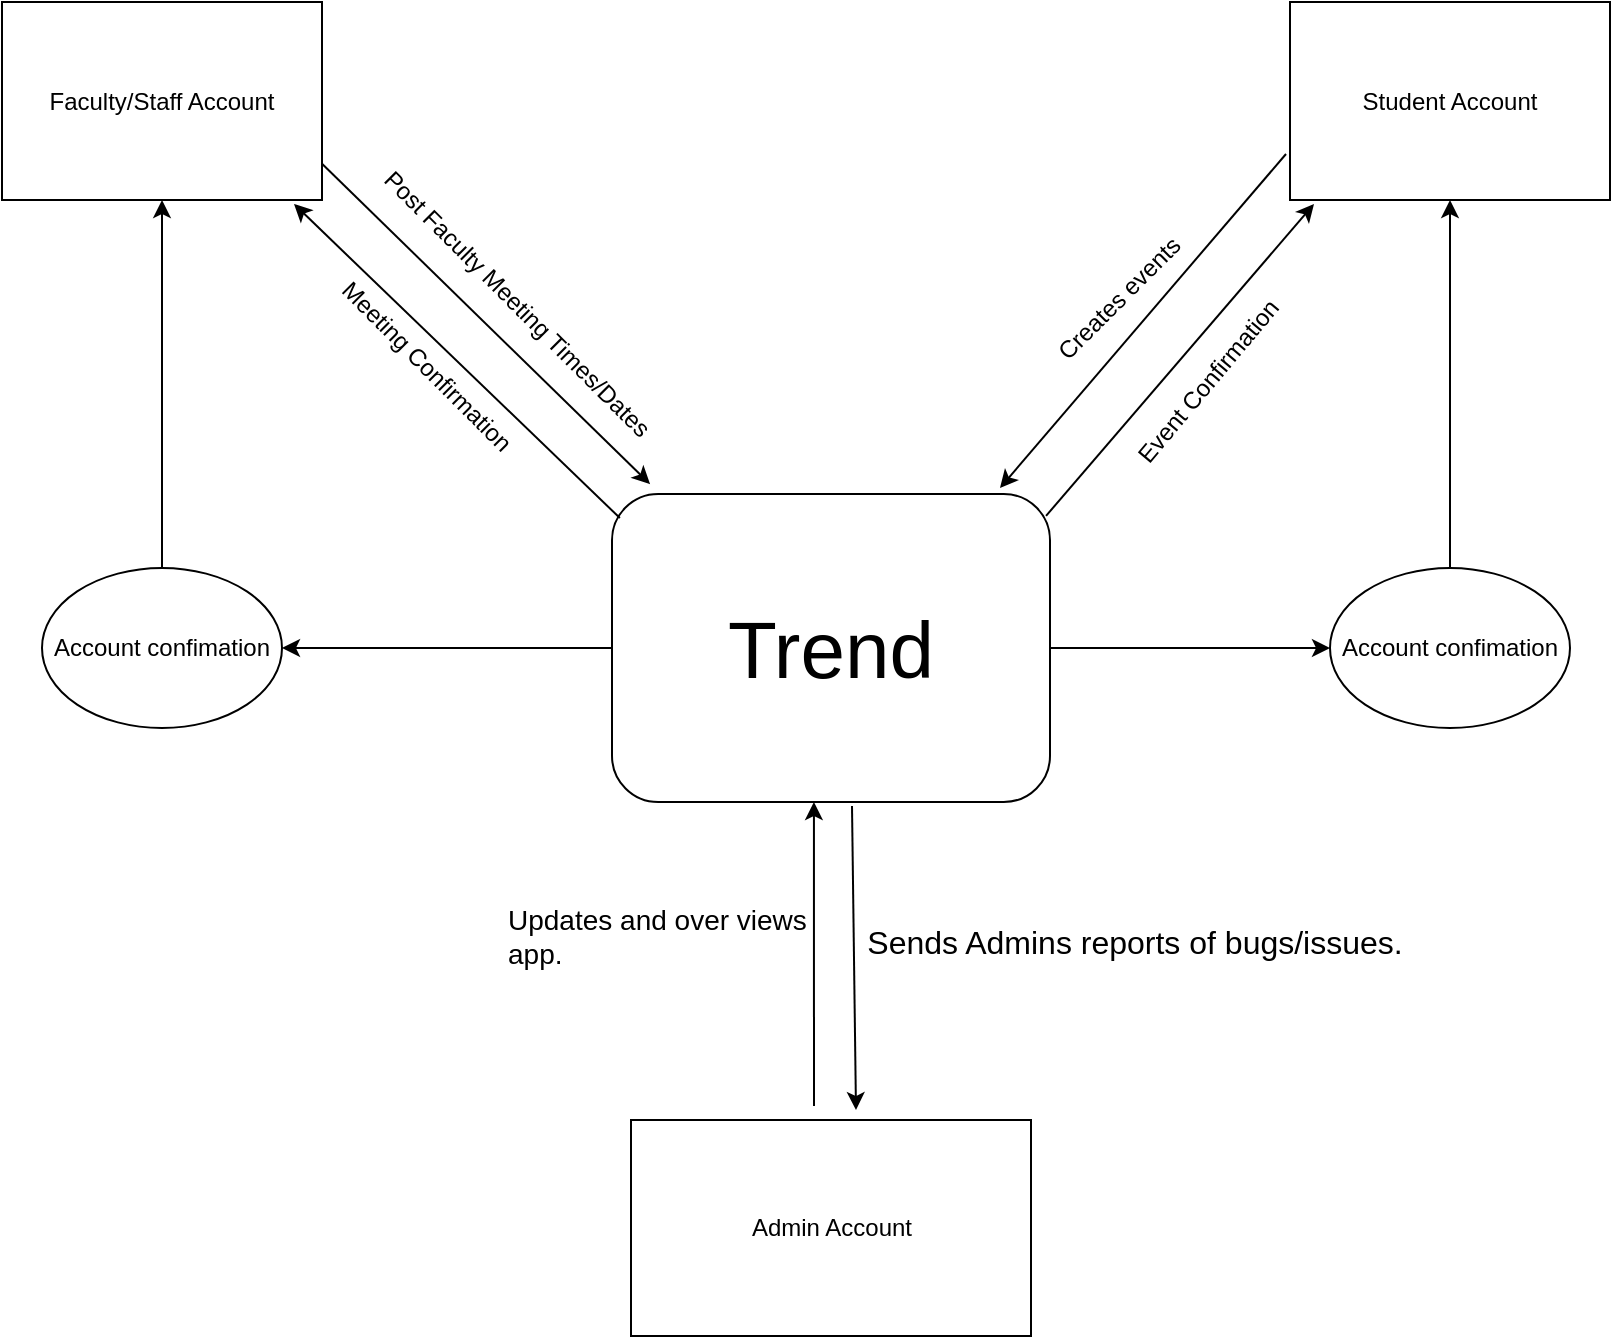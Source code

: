 <mxfile version="23.1.4" type="google">
  <diagram name="Page-1" id="IiVhSSq0kCIkm6o7_Kel">
    <mxGraphModel dx="1349" dy="1006" grid="0" gridSize="10" guides="1" tooltips="1" connect="1" arrows="1" fold="1" page="0" pageScale="1" pageWidth="850" pageHeight="1100" math="0" shadow="0">
      <root>
        <mxCell id="0" />
        <mxCell id="1" parent="0" />
        <mxCell id="f8FfLeFAksc3TZZyF7jK-1" value="&lt;font style=&quot;font-size: 40px;&quot;&gt;Trend&lt;/font&gt;" style="rounded=1;whiteSpace=wrap;html=1;" vertex="1" parent="1">
          <mxGeometry x="283" y="117" width="219" height="154" as="geometry" />
        </mxCell>
        <mxCell id="8UDqs-kd4OGXlRK18o1F-1" value="" style="endArrow=classic;html=1;rounded=0;exitX=0.018;exitY=0.078;exitDx=0;exitDy=0;exitPerimeter=0;" edge="1" parent="1" source="f8FfLeFAksc3TZZyF7jK-1">
          <mxGeometry width="50" height="50" relative="1" as="geometry">
            <mxPoint x="228" y="154" as="sourcePoint" />
            <mxPoint x="124" y="-28" as="targetPoint" />
          </mxGeometry>
        </mxCell>
        <mxCell id="f8FfLeFAksc3TZZyF7jK-9" value="Meeting&amp;nbsp;Confirmation" style="edgeLabel;html=1;align=center;verticalAlign=middle;resizable=0;points=[];;fontSize=12;rotation=45;" vertex="1" connectable="0" parent="8UDqs-kd4OGXlRK18o1F-1">
          <mxGeometry x="0.032" y="4" relative="1" as="geometry">
            <mxPoint x="-10" y="2" as="offset" />
          </mxGeometry>
        </mxCell>
        <mxCell id="8UDqs-kd4OGXlRK18o1F-2" value="" style="endArrow=classic;html=1;rounded=0;entryX=0.087;entryY=-0.032;entryDx=0;entryDy=0;entryPerimeter=0;fontFamily=Helvetica;" edge="1" parent="1" target="f8FfLeFAksc3TZZyF7jK-1">
          <mxGeometry width="50" height="50" relative="1" as="geometry">
            <mxPoint x="132" y="-54" as="sourcePoint" />
            <mxPoint x="301" y="106" as="targetPoint" />
            <Array as="points" />
          </mxGeometry>
        </mxCell>
        <mxCell id="f8FfLeFAksc3TZZyF7jK-7" value="Post Faculty Meeting Times/Dates" style="edgeLabel;html=1;align=center;verticalAlign=middle;resizable=0;points=[];;fontSize=12;rotation=45;" vertex="1" connectable="0" parent="8UDqs-kd4OGXlRK18o1F-2">
          <mxGeometry x="-0.155" y="2" relative="1" as="geometry">
            <mxPoint x="30" y="7" as="offset" />
          </mxGeometry>
        </mxCell>
        <mxCell id="f8FfLeFAksc3TZZyF7jK-5" value="Admin Account" style="rounded=0;whiteSpace=wrap;html=1;" vertex="1" parent="1">
          <mxGeometry x="292.5" y="430" width="200" height="108" as="geometry" />
        </mxCell>
        <mxCell id="f8FfLeFAksc3TZZyF7jK-6" value="Faculty/Staff Account" style="rounded=0;whiteSpace=wrap;html=1;" vertex="1" parent="1">
          <mxGeometry x="-22" y="-129" width="160" height="99" as="geometry" />
        </mxCell>
        <mxCell id="8UDqs-kd4OGXlRK18o1F-3" value="Student Account" style="rounded=0;whiteSpace=wrap;html=1;" vertex="1" parent="1">
          <mxGeometry x="622" y="-129" width="160" height="99" as="geometry" />
        </mxCell>
        <mxCell id="8UDqs-kd4OGXlRK18o1F-7" value="" style="endArrow=classic;html=1;rounded=0;" edge="1" parent="1">
          <mxGeometry width="50" height="50" relative="1" as="geometry">
            <mxPoint x="620" y="-53" as="sourcePoint" />
            <mxPoint x="477" y="114" as="targetPoint" />
          </mxGeometry>
        </mxCell>
        <mxCell id="8UDqs-kd4OGXlRK18o1F-8" value="" style="endArrow=classic;html=1;rounded=0;entryX=0.075;entryY=1.02;entryDx=0;entryDy=0;entryPerimeter=0;exitX=0.991;exitY=0.071;exitDx=0;exitDy=0;exitPerimeter=0;" edge="1" parent="1" source="f8FfLeFAksc3TZZyF7jK-1" target="8UDqs-kd4OGXlRK18o1F-3">
          <mxGeometry width="50" height="50" relative="1" as="geometry">
            <mxPoint x="563" y="128" as="sourcePoint" />
            <mxPoint x="613" y="78" as="targetPoint" />
          </mxGeometry>
        </mxCell>
        <mxCell id="IE2bKa2V5iZldFfltH2h-1" value="" style="endArrow=classic;html=1;rounded=0;entryX=0.461;entryY=1;entryDx=0;entryDy=0;entryPerimeter=0;" edge="1" parent="1" target="f8FfLeFAksc3TZZyF7jK-1">
          <mxGeometry width="50" height="50" relative="1" as="geometry">
            <mxPoint x="384" y="423" as="sourcePoint" />
            <mxPoint x="388" y="344" as="targetPoint" />
          </mxGeometry>
        </mxCell>
        <mxCell id="IE2bKa2V5iZldFfltH2h-2" value="" style="endArrow=classic;html=1;rounded=0;" edge="1" parent="1">
          <mxGeometry width="50" height="50" relative="1" as="geometry">
            <mxPoint x="403" y="273" as="sourcePoint" />
            <mxPoint x="405" y="425" as="targetPoint" />
          </mxGeometry>
        </mxCell>
        <mxCell id="8UDqs-kd4OGXlRK18o1F-9" value="Creates events&amp;nbsp;" style="text;html=1;align=center;verticalAlign=middle;whiteSpace=wrap;rounded=0;rotation=-45;" vertex="1" parent="1">
          <mxGeometry x="488" y="3" width="100" height="30" as="geometry" />
        </mxCell>
        <mxCell id="8UDqs-kd4OGXlRK18o1F-11" value="Event Confirmation" style="text;html=1;align=center;verticalAlign=middle;resizable=0;points=[];autosize=1;strokeColor=none;fillColor=none;rotation=-50;" vertex="1" parent="1">
          <mxGeometry x="521" y="48" width="120" height="26" as="geometry" />
        </mxCell>
        <mxCell id="8UDqs-kd4OGXlRK18o1F-13" value="&lt;span style=&quot;color: rgb(0, 0, 0); font-family: Helvetica; font-style: normal; font-variant-ligatures: normal; font-variant-caps: normal; font-weight: 400; letter-spacing: normal; orphans: 2; text-align: center; text-indent: 0px; text-transform: none; widows: 2; word-spacing: 0px; -webkit-text-stroke-width: 0px; background-color: rgb(255, 255, 255); text-decoration-thickness: initial; text-decoration-style: initial; text-decoration-color: initial; float: none; display: inline !important;&quot;&gt;&lt;font style=&quot;font-size: 14px;&quot;&gt;Updates and over views app.&lt;/font&gt;&lt;/span&gt;" style="text;whiteSpace=wrap;html=1;rotation=0;" vertex="1" parent="1">
          <mxGeometry x="229" y="315" width="152.6" height="48" as="geometry" />
        </mxCell>
        <mxCell id="f8FfLeFAksc3TZZyF7jK-10" value="Sends Admins reports of bugs/issues." style="text;html=1;align=center;verticalAlign=middle;resizable=0;points=[];autosize=1;strokeColor=none;fillColor=none;;fontSize=16;" vertex="1" parent="1">
          <mxGeometry x="401" y="325" width="286" height="31" as="geometry" />
        </mxCell>
        <mxCell id="8UDqs-kd4OGXlRK18o1F-14" value="Account confimation" style="ellipse;whiteSpace=wrap;html=1;" vertex="1" parent="1">
          <mxGeometry x="642" y="154" width="120" height="80" as="geometry" />
        </mxCell>
        <mxCell id="8UDqs-kd4OGXlRK18o1F-15" value="Account confimation" style="ellipse;whiteSpace=wrap;html=1;" vertex="1" parent="1">
          <mxGeometry x="-2" y="154" width="120" height="80" as="geometry" />
        </mxCell>
        <mxCell id="8UDqs-kd4OGXlRK18o1F-17" value="" style="endArrow=classic;html=1;rounded=0;exitX=0.5;exitY=0;exitDx=0;exitDy=0;entryX=0.5;entryY=1;entryDx=0;entryDy=0;" edge="1" parent="1" source="8UDqs-kd4OGXlRK18o1F-15" target="f8FfLeFAksc3TZZyF7jK-6">
          <mxGeometry width="50" height="50" relative="1" as="geometry">
            <mxPoint x="20" y="127" as="sourcePoint" />
            <mxPoint x="52" y="-27" as="targetPoint" />
          </mxGeometry>
        </mxCell>
        <mxCell id="8UDqs-kd4OGXlRK18o1F-18" value="" style="endArrow=classic;html=1;rounded=0;entryX=1;entryY=0.5;entryDx=0;entryDy=0;exitX=0;exitY=0.5;exitDx=0;exitDy=0;" edge="1" parent="1" source="f8FfLeFAksc3TZZyF7jK-1" target="8UDqs-kd4OGXlRK18o1F-15">
          <mxGeometry width="50" height="50" relative="1" as="geometry">
            <mxPoint x="180" y="268" as="sourcePoint" />
            <mxPoint x="230" y="218" as="targetPoint" />
          </mxGeometry>
        </mxCell>
        <mxCell id="8UDqs-kd4OGXlRK18o1F-19" value="" style="endArrow=classic;html=1;rounded=0;entryX=0;entryY=0.5;entryDx=0;entryDy=0;exitX=1;exitY=0.5;exitDx=0;exitDy=0;" edge="1" parent="1" source="f8FfLeFAksc3TZZyF7jK-1" target="8UDqs-kd4OGXlRK18o1F-14">
          <mxGeometry width="50" height="50" relative="1" as="geometry">
            <mxPoint x="557" y="226" as="sourcePoint" />
            <mxPoint x="607" y="176" as="targetPoint" />
          </mxGeometry>
        </mxCell>
        <mxCell id="8UDqs-kd4OGXlRK18o1F-20" value="" style="endArrow=classic;html=1;rounded=0;entryX=0.5;entryY=1;entryDx=0;entryDy=0;exitX=0.5;exitY=0;exitDx=0;exitDy=0;" edge="1" parent="1" source="8UDqs-kd4OGXlRK18o1F-14" target="8UDqs-kd4OGXlRK18o1F-3">
          <mxGeometry width="50" height="50" relative="1" as="geometry">
            <mxPoint x="687" y="112" as="sourcePoint" />
            <mxPoint x="737" y="62" as="targetPoint" />
          </mxGeometry>
        </mxCell>
      </root>
    </mxGraphModel>
  </diagram>
</mxfile>
